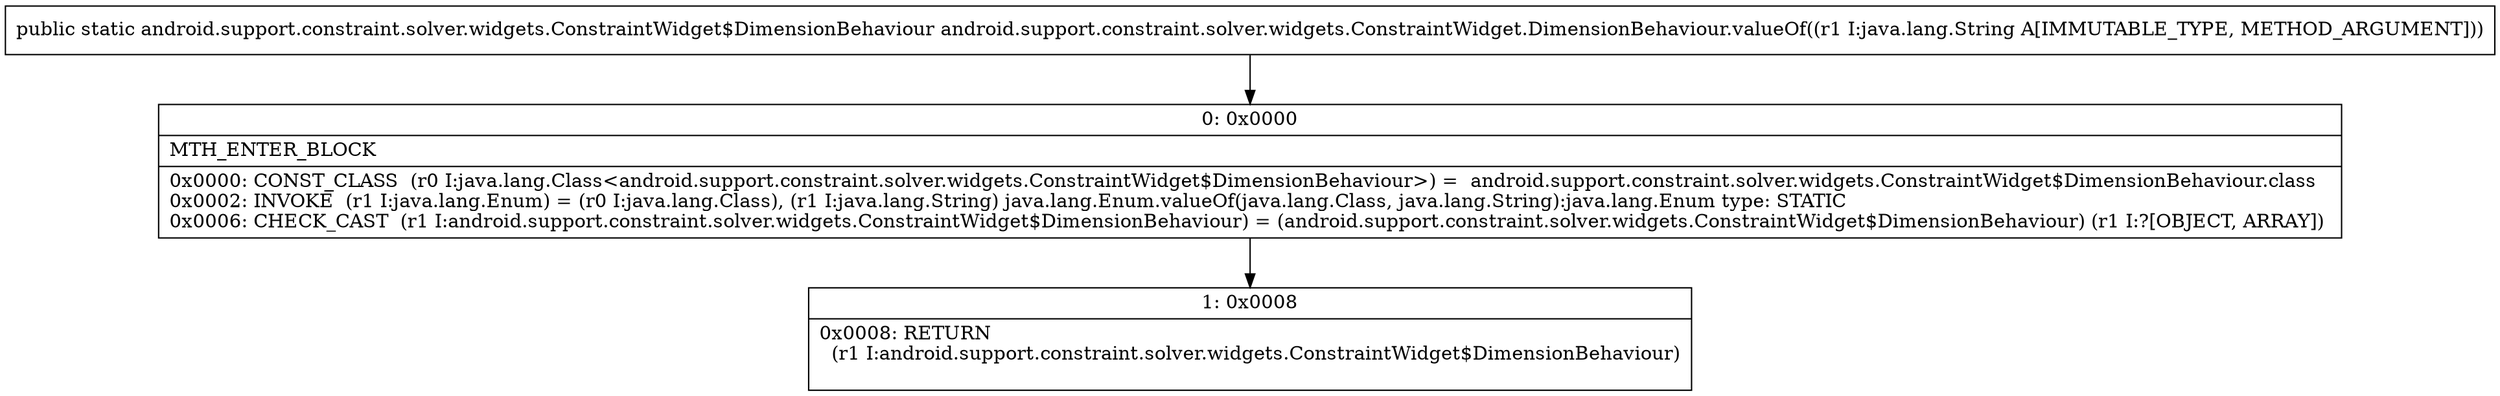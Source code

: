 digraph "CFG forandroid.support.constraint.solver.widgets.ConstraintWidget.DimensionBehaviour.valueOf(Ljava\/lang\/String;)Landroid\/support\/constraint\/solver\/widgets\/ConstraintWidget$DimensionBehaviour;" {
Node_0 [shape=record,label="{0\:\ 0x0000|MTH_ENTER_BLOCK\l|0x0000: CONST_CLASS  (r0 I:java.lang.Class\<android.support.constraint.solver.widgets.ConstraintWidget$DimensionBehaviour\>) =  android.support.constraint.solver.widgets.ConstraintWidget$DimensionBehaviour.class \l0x0002: INVOKE  (r1 I:java.lang.Enum) = (r0 I:java.lang.Class), (r1 I:java.lang.String) java.lang.Enum.valueOf(java.lang.Class, java.lang.String):java.lang.Enum type: STATIC \l0x0006: CHECK_CAST  (r1 I:android.support.constraint.solver.widgets.ConstraintWidget$DimensionBehaviour) = (android.support.constraint.solver.widgets.ConstraintWidget$DimensionBehaviour) (r1 I:?[OBJECT, ARRAY]) \l}"];
Node_1 [shape=record,label="{1\:\ 0x0008|0x0008: RETURN  \l  (r1 I:android.support.constraint.solver.widgets.ConstraintWidget$DimensionBehaviour)\l \l}"];
MethodNode[shape=record,label="{public static android.support.constraint.solver.widgets.ConstraintWidget$DimensionBehaviour android.support.constraint.solver.widgets.ConstraintWidget.DimensionBehaviour.valueOf((r1 I:java.lang.String A[IMMUTABLE_TYPE, METHOD_ARGUMENT])) }"];
MethodNode -> Node_0;
Node_0 -> Node_1;
}

